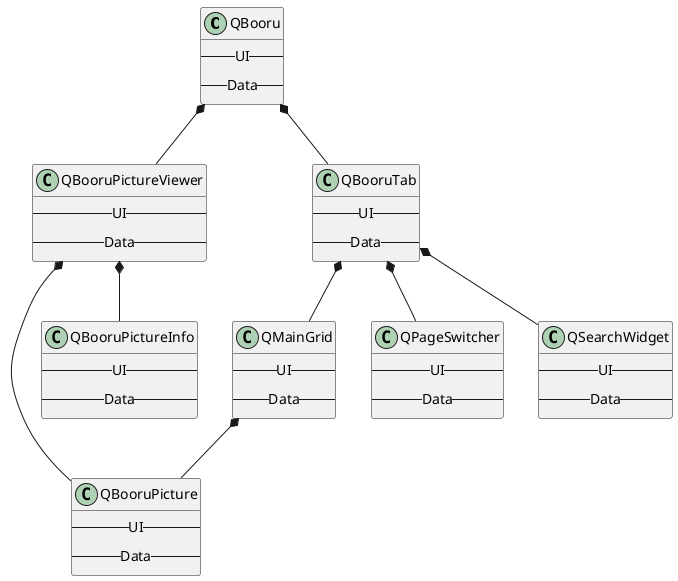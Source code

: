 @startuml class-view

class QBooru{
    --UI--
    --Data--
}

class QBooruPicture{
    --UI--
    --Data--
}

class QBooruPictureInfo{
    --UI--
    --Data--
}

class QBooruPictureViewer{
    --UI--
    --Data--
}

class QBooruTab{
    --UI--
    --Data--
}

class QMainGrid{
    --UI--
    --Data--
}

class QPageSwitcher{
    --UI--
    --Data--
}

class QSearchWidget{
    --UI--
    --Data--
}

QBooru *-- QBooruTab
QBooru *-- QBooruPictureViewer
QBooruPictureViewer *-- QBooruPictureInfo
QBooruPictureViewer *-- QBooruPicture

QBooruTab *-- QMainGrid
QBooruTab *-- QSearchWidget
QBooruTab *-- QPageSwitcher

QMainGrid *-- QBooruPicture

'Included Classes
@enduml